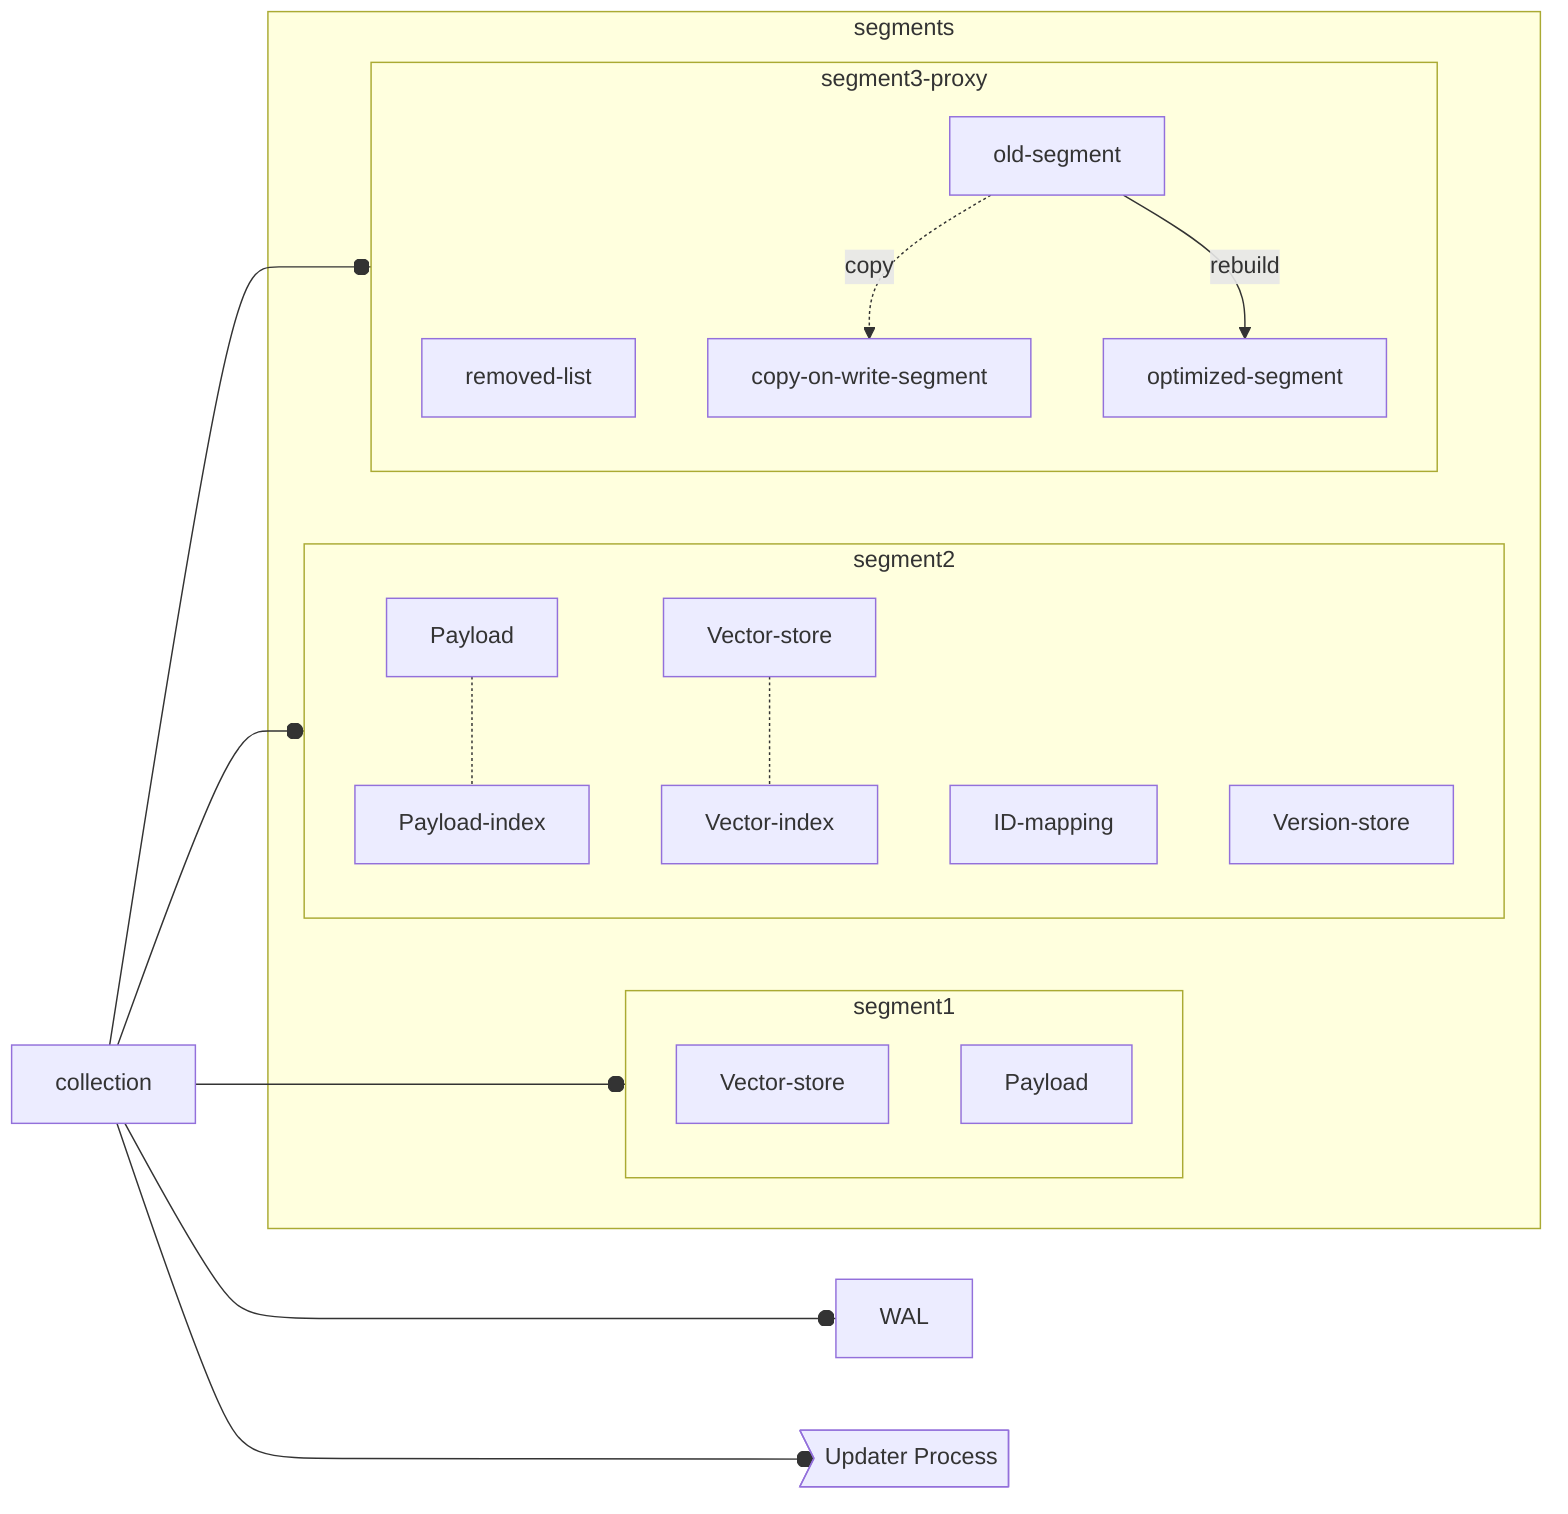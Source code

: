 flowchart LR
	collection --o segment1
	collection --o segment2
	collection --o segment3-proxy
	collection --o WAL
	collection --o Updaters>Updater Process]

	subgraph segments
		subgraph segment1
			Vectors1[Vector-store]
			Payload1[Payload]
		end
		subgraph segment2
			Payload -.- Payload-index
			Vector-store -.- Vector-index
			ID-mapping
			Version-store
		end
		subgraph segment3-proxy
			removed-list
			old-segment -.->|copy| copy-on-write-segment
			old-segment -->|rebuild| optimized-segment
		end
	end